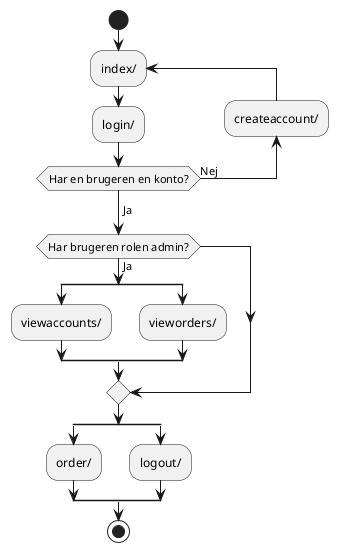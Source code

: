 @startuml
'https://plantuml.com/activity-diagram-beta

start
repeat :index/;
:login/;
backward :createaccount/;
repeat while (Har en brugeren en konto?) is (Nej)
->Ja;
if (Har brugeren rolen admin?) then (Ja)
    split
    :viewaccounts/;
    split again
    :vieworders/;
    split end
endif
split
:order/;
split again
:logout/;
split end

'if (do redirect?) then (yes)
'  :redirect process;
'else
'  if (do forward?) then (yes)
'    :Forward request;
'  else (no)
'    :Render page template;
'  endif
'endif

stop

@enduml
